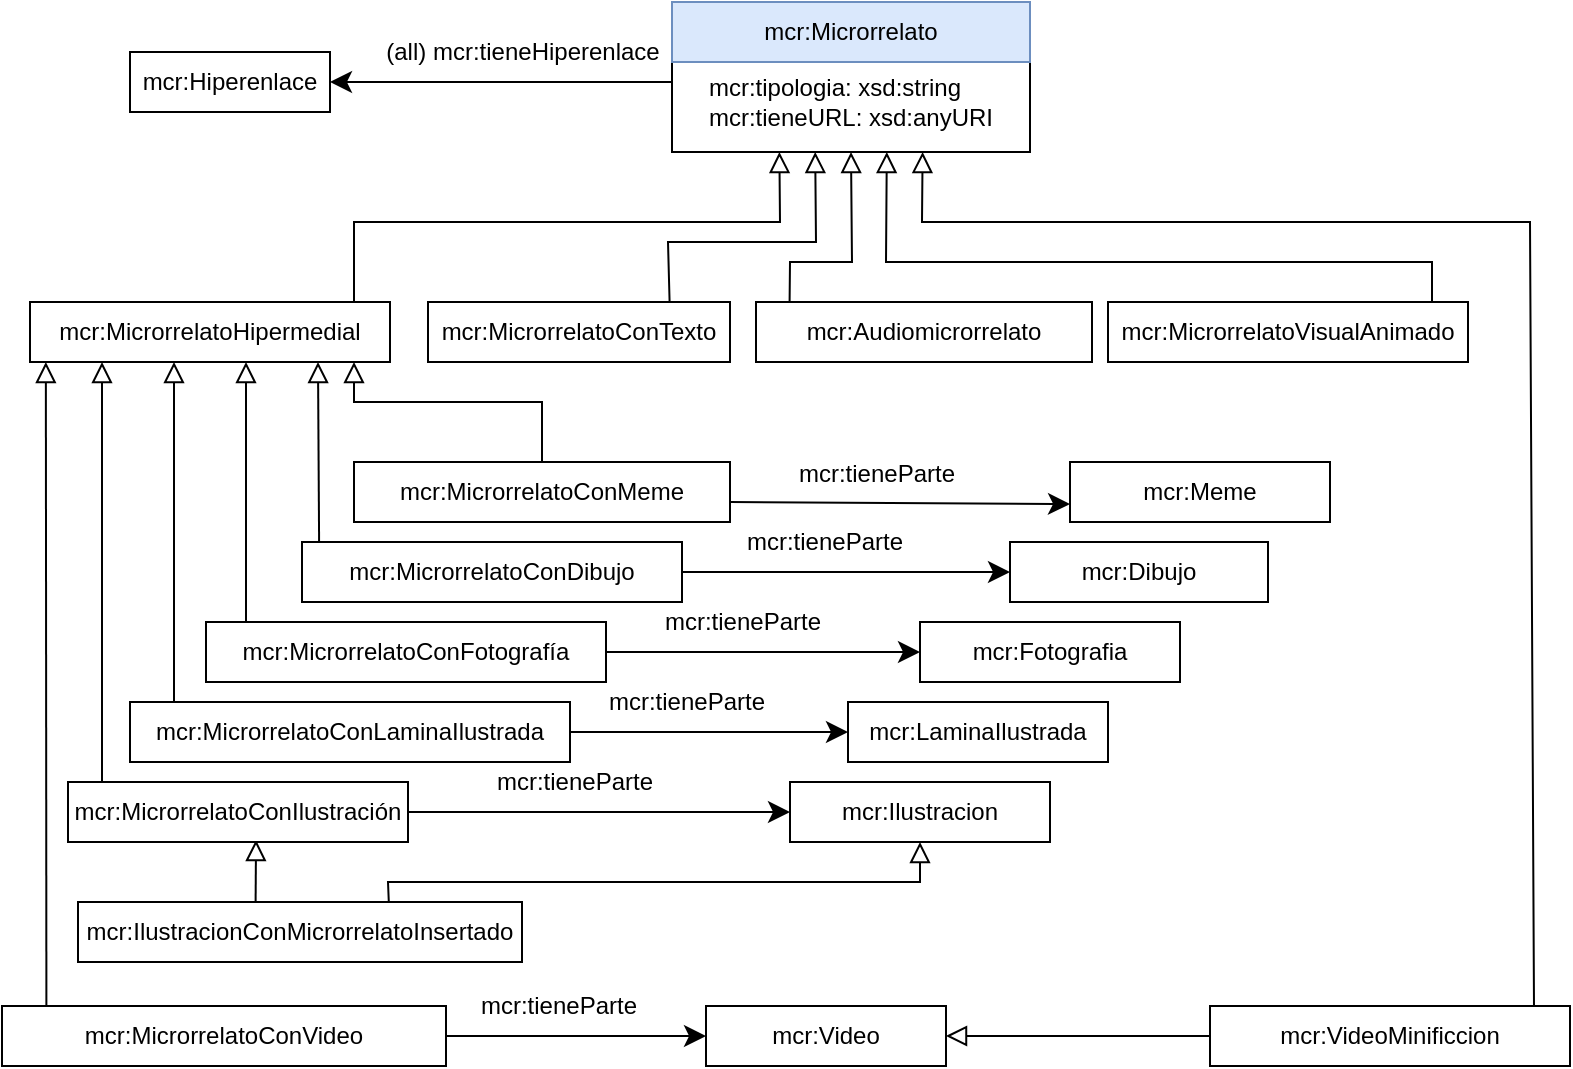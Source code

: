 <mxfile version="14.2.9" type="device"><diagram id="hYMJHa4g3Ncpx39WXmlK" name="Page-1"><mxGraphModel dx="868" dy="454" grid="1" gridSize="10" guides="1" tooltips="1" connect="1" arrows="1" fold="1" page="1" pageScale="1" pageWidth="827" pageHeight="1169" math="0" shadow="0"><root><mxCell id="0"/><mxCell id="1" parent="0"/><mxCell id="dOOsDLRipQ1w4wj1MJgH-1" value="mcr:MicrorrelatoHipermedial" style="rounded=0;whiteSpace=wrap;html=1;snapToPoint=1;points=[[0.1,0],[0.2,0],[0.3,0],[0.4,0],[0.5,0],[0.6,0],[0.7,0],[0.8,0],[0.9,0],[0,0.1],[0,0.3],[0,0.5],[0,0.7],[0,0.9],[0.1,1],[0.2,1],[0.3,1],[0.4,1],[0.5,1],[0.6,1],[0.7,1],[0.8,1],[0.9,1],[1,0.1],[1,0.3],[1,0.5],[1,0.7],[1,0.9]];" vertex="1" parent="1"><mxGeometry x="30" y="520" width="180" height="30" as="geometry"/></mxCell><mxCell id="dOOsDLRipQ1w4wj1MJgH-2" value="mcr:MicrorrelatoConTexto" style="rounded=0;whiteSpace=wrap;html=1;snapToPoint=1;points=[[0.1,0],[0.2,0],[0.3,0],[0.4,0],[0.5,0],[0.6,0],[0.7,0],[0.8,0],[0.9,0],[0,0.1],[0,0.3],[0,0.5],[0,0.7],[0,0.9],[0.1,1],[0.2,1],[0.3,1],[0.4,1],[0.5,1],[0.6,1],[0.7,1],[0.8,1],[0.9,1],[1,0.1],[1,0.3],[1,0.5],[1,0.7],[1,0.9]];" vertex="1" parent="1"><mxGeometry x="229" y="520" width="151" height="30" as="geometry"/></mxCell><mxCell id="dOOsDLRipQ1w4wj1MJgH-3" value="&lt;div align=&quot;left&quot;&gt;mcr:tipologia: xsd:string&lt;/div&gt;&lt;div&gt;mcr:tieneURL: xsd:anyURI&lt;br&gt;&lt;/div&gt;" style="rounded=0;whiteSpace=wrap;html=1;snapToPoint=1;points=[[0.1,0],[0.2,0],[0.3,0],[0.4,0],[0.5,0],[0.6,0],[0.7,0],[0.8,0],[0.9,0],[0,0.1],[0,0.3],[0,0.5],[0,0.7],[0,0.9],[0.1,1],[0.2,1],[0.3,1],[0.4,1],[0.5,1],[0.6,1],[0.7,1],[0.8,1],[0.9,1],[1,0.1],[1,0.3],[1,0.5],[1,0.7],[1,0.9]];" vertex="1" parent="1"><mxGeometry x="351" y="395" width="179" height="50" as="geometry"/></mxCell><mxCell id="dOOsDLRipQ1w4wj1MJgH-4" value="mcr:Microrrelato" style="rounded=0;whiteSpace=wrap;html=1;snapToPoint=1;points=[[0.1,0],[0.2,0],[0.3,0],[0.4,0],[0.5,0],[0.6,0],[0.7,0],[0.8,0],[0.9,0],[0,0.1],[0,0.3],[0,0.5],[0,0.7],[0,0.9],[0.1,1],[0.2,1],[0.3,1],[0.4,1],[0.5,1],[0.6,1],[0.7,1],[0.8,1],[0.9,1],[1,0.1],[1,0.3],[1,0.5],[1,0.7],[1,0.9]];fillColor=#dae8fc;strokeColor=#6c8ebf;" vertex="1" parent="1"><mxGeometry x="351" y="370.0" width="179" height="30" as="geometry"/></mxCell><mxCell id="dOOsDLRipQ1w4wj1MJgH-5" value="mcr:MicrorrelatoVisualAnimado" style="rounded=0;whiteSpace=wrap;html=1;snapToPoint=1;points=[[0.1,0],[0.2,0],[0.3,0],[0.4,0],[0.5,0],[0.6,0],[0.7,0],[0.8,0],[0.9,0],[0,0.1],[0,0.3],[0,0.5],[0,0.7],[0,0.9],[0.1,1],[0.2,1],[0.3,1],[0.4,1],[0.5,1],[0.6,1],[0.7,1],[0.8,1],[0.9,1],[1,0.1],[1,0.3],[1,0.5],[1,0.7],[1,0.9]];" vertex="1" parent="1"><mxGeometry x="569" y="520" width="180" height="30" as="geometry"/></mxCell><mxCell id="dOOsDLRipQ1w4wj1MJgH-6" value="mcr:VideoMinificcion" style="rounded=0;whiteSpace=wrap;html=1;snapToPoint=1;points=[[0.1,0],[0.2,0],[0.3,0],[0.4,0],[0.5,0],[0.6,0],[0.7,0],[0.8,0],[0.9,0],[0,0.1],[0,0.3],[0,0.5],[0,0.7],[0,0.9],[0.1,1],[0.2,1],[0.3,1],[0.4,1],[0.5,1],[0.6,1],[0.7,1],[0.8,1],[0.9,1],[1,0.1],[1,0.3],[1,0.5],[1,0.7],[1,0.9]];" vertex="1" parent="1"><mxGeometry x="620" y="872" width="180" height="30" as="geometry"/></mxCell><mxCell id="dOOsDLRipQ1w4wj1MJgH-7" value="" style="endArrow=block;html=1;fontColor=#000099;endFill=0;entryX=0.5;entryY=1;entryDx=0;entryDy=0;endSize=8;arcSize=0;exitX=0.1;exitY=0;exitDx=0;exitDy=0;" edge="1" parent="1" source="dOOsDLRipQ1w4wj1MJgH-11" target="dOOsDLRipQ1w4wj1MJgH-3"><mxGeometry width="50" height="50" relative="1" as="geometry"><mxPoint x="503" y="519" as="sourcePoint"/><mxPoint x="650.99" y="410" as="targetPoint"/><Array as="points"><mxPoint x="410" y="500"/><mxPoint x="441" y="500"/></Array></mxGeometry></mxCell><mxCell id="dOOsDLRipQ1w4wj1MJgH-8" value="" style="endArrow=block;html=1;fontColor=#000099;exitX=0.8;exitY=0;exitDx=0;exitDy=0;endFill=0;endSize=8;arcSize=0;entryX=0.4;entryY=1;entryDx=0;entryDy=0;" edge="1" parent="1" source="dOOsDLRipQ1w4wj1MJgH-2" target="dOOsDLRipQ1w4wj1MJgH-3"><mxGeometry width="50" height="50" relative="1" as="geometry"><mxPoint x="703" y="520" as="sourcePoint"/><mxPoint x="797" y="490" as="targetPoint"/><Array as="points"><mxPoint x="349" y="490"/><mxPoint x="423" y="490"/></Array></mxGeometry></mxCell><mxCell id="dOOsDLRipQ1w4wj1MJgH-9" value="" style="endArrow=block;html=1;fontColor=#000099;endFill=0;entryX=0.7;entryY=1;entryDx=0;entryDy=0;endSize=8;arcSize=0;exitX=0.9;exitY=0;exitDx=0;exitDy=0;" edge="1" parent="1" source="dOOsDLRipQ1w4wj1MJgH-6" target="dOOsDLRipQ1w4wj1MJgH-3"><mxGeometry width="50" height="50" relative="1" as="geometry"><mxPoint x="729" y="901" as="sourcePoint"/><mxPoint x="850.4" y="490.0" as="targetPoint"/><Array as="points"><mxPoint x="780" y="480"/><mxPoint x="476" y="480"/></Array></mxGeometry></mxCell><mxCell id="dOOsDLRipQ1w4wj1MJgH-10" value="" style="endArrow=block;html=1;fontColor=#000099;endFill=0;entryX=0.3;entryY=1;entryDx=0;entryDy=0;endSize=8;arcSize=0;exitX=0.9;exitY=0;exitDx=0;exitDy=0;" edge="1" parent="1" source="dOOsDLRipQ1w4wj1MJgH-1" target="dOOsDLRipQ1w4wj1MJgH-3"><mxGeometry width="50" height="50" relative="1" as="geometry"><mxPoint x="555" y="530" as="sourcePoint"/><mxPoint x="832.5" y="490.0" as="targetPoint"/><Array as="points"><mxPoint x="192" y="480"/><mxPoint x="405" y="480"/></Array></mxGeometry></mxCell><mxCell id="dOOsDLRipQ1w4wj1MJgH-11" value="mcr:Audiomicrorrelato" style="rounded=0;whiteSpace=wrap;html=1;snapToPoint=1;points=[[0.1,0],[0.2,0],[0.3,0],[0.4,0],[0.5,0],[0.6,0],[0.7,0],[0.8,0],[0.9,0],[0,0.1],[0,0.3],[0,0.5],[0,0.7],[0,0.9],[0.1,1],[0.2,1],[0.3,1],[0.4,1],[0.5,1],[0.6,1],[0.7,1],[0.8,1],[0.9,1],[1,0.1],[1,0.3],[1,0.5],[1,0.7],[1,0.9]];" vertex="1" parent="1"><mxGeometry x="393" y="520" width="168" height="30" as="geometry"/></mxCell><mxCell id="dOOsDLRipQ1w4wj1MJgH-12" value="" style="endArrow=block;html=1;fontColor=#000099;endFill=0;entryX=0.6;entryY=1;entryDx=0;entryDy=0;endSize=8;arcSize=0;exitX=0.9;exitY=0;exitDx=0;exitDy=0;" edge="1" parent="1" source="dOOsDLRipQ1w4wj1MJgH-5" target="dOOsDLRipQ1w4wj1MJgH-3"><mxGeometry width="50" height="50" relative="1" as="geometry"><mxPoint x="683" y="590" as="sourcePoint"/><mxPoint x="623" y="470" as="targetPoint"/><Array as="points"><mxPoint x="731" y="500"/><mxPoint x="458" y="500"/></Array></mxGeometry></mxCell><mxCell id="dOOsDLRipQ1w4wj1MJgH-13" value="mcr:IlustracionConMicrorrelatoInsertado" style="rounded=0;whiteSpace=wrap;html=1;snapToPoint=1;points=[[0.1,0],[0.2,0],[0.3,0],[0.4,0],[0.5,0],[0.6,0],[0.7,0],[0.8,0],[0.9,0],[0,0.1],[0,0.3],[0,0.5],[0,0.7],[0,0.9],[0.1,1],[0.2,1],[0.3,1],[0.4,1],[0.5,1],[0.6,1],[0.7,1],[0.8,1],[0.9,1],[1,0.1],[1,0.3],[1,0.5],[1,0.7],[1,0.9]];" vertex="1" parent="1"><mxGeometry x="54" y="820" width="222" height="30" as="geometry"/></mxCell><mxCell id="dOOsDLRipQ1w4wj1MJgH-14" value="" style="endArrow=block;html=1;fontColor=#000099;endFill=0;endSize=8;arcSize=0;exitX=0.4;exitY=0;exitDx=0;exitDy=0;entryX=0.553;entryY=0.967;entryDx=0;entryDy=0;entryPerimeter=0;" edge="1" parent="1" source="dOOsDLRipQ1w4wj1MJgH-13" target="dOOsDLRipQ1w4wj1MJgH-20"><mxGeometry width="50" height="50" relative="1" as="geometry"><mxPoint x="395" y="780" as="sourcePoint"/><mxPoint x="395" y="760" as="targetPoint"/><Array as="points"/></mxGeometry></mxCell><mxCell id="dOOsDLRipQ1w4wj1MJgH-15" value="mcr:Hiperenlace" style="rounded=0;whiteSpace=wrap;html=1;snapToPoint=1;points=[[0.1,0],[0.2,0],[0.3,0],[0.4,0],[0.5,0],[0.6,0],[0.7,0],[0.8,0],[0.9,0],[0,0.1],[0,0.3],[0,0.5],[0,0.7],[0,0.9],[0.1,1],[0.2,1],[0.3,1],[0.4,1],[0.5,1],[0.6,1],[0.7,1],[0.8,1],[0.9,1],[1,0.1],[1,0.3],[1,0.5],[1,0.7],[1,0.9]];" vertex="1" parent="1"><mxGeometry x="80" y="395" width="100" height="30" as="geometry"/></mxCell><mxCell id="dOOsDLRipQ1w4wj1MJgH-16" value="mcr:Video" style="rounded=0;whiteSpace=wrap;html=1;snapToPoint=1;points=[[0.1,0],[0.2,0],[0.3,0],[0.4,0],[0.5,0],[0.6,0],[0.7,0],[0.8,0],[0.9,0],[0,0.1],[0,0.3],[0,0.5],[0,0.7],[0,0.9],[0.1,1],[0.2,1],[0.3,1],[0.4,1],[0.5,1],[0.6,1],[0.7,1],[0.8,1],[0.9,1],[1,0.1],[1,0.3],[1,0.5],[1,0.7],[1,0.9]];" vertex="1" parent="1"><mxGeometry x="368" y="872.0" width="120" height="30" as="geometry"/></mxCell><mxCell id="dOOsDLRipQ1w4wj1MJgH-17" value="" style="endArrow=block;html=1;fontColor=#000099;endFill=0;endSize=8;arcSize=0;entryX=1;entryY=0.5;entryDx=0;entryDy=0;exitX=0;exitY=0.5;exitDx=0;exitDy=0;" edge="1" parent="1" source="dOOsDLRipQ1w4wj1MJgH-6" target="dOOsDLRipQ1w4wj1MJgH-16"><mxGeometry width="50" height="50" relative="1" as="geometry"><mxPoint x="913.25" y="612.5" as="sourcePoint"/><mxPoint x="913.5" y="640.5" as="targetPoint"/><Array as="points"/></mxGeometry></mxCell><mxCell id="dOOsDLRipQ1w4wj1MJgH-18" value="mcr:Dibujo" style="rounded=0;whiteSpace=wrap;html=1;snapToPoint=1;points=[[0.1,0],[0.2,0],[0.3,0],[0.4,0],[0.5,0],[0.6,0],[0.7,0],[0.8,0],[0.9,0],[0,0.1],[0,0.3],[0,0.5],[0,0.7],[0,0.9],[0.1,1],[0.2,1],[0.3,1],[0.4,1],[0.5,1],[0.6,1],[0.7,1],[0.8,1],[0.9,1],[1,0.1],[1,0.3],[1,0.5],[1,0.7],[1,0.9]];" vertex="1" parent="1"><mxGeometry x="520" y="640" width="129" height="30" as="geometry"/></mxCell><mxCell id="dOOsDLRipQ1w4wj1MJgH-19" value="mcr:MicrorrelatoConFotografía" style="rounded=0;whiteSpace=wrap;html=1;snapToPoint=1;points=[[0.1,0],[0.2,0],[0.3,0],[0.4,0],[0.5,0],[0.6,0],[0.7,0],[0.8,0],[0.9,0],[0,0.1],[0,0.3],[0,0.5],[0,0.7],[0,0.9],[0.1,1],[0.2,1],[0.3,1],[0.4,1],[0.5,1],[0.6,1],[0.7,1],[0.8,1],[0.9,1],[1,0.1],[1,0.3],[1,0.5],[1,0.7],[1,0.9]];" vertex="1" parent="1"><mxGeometry x="118" y="680" width="200" height="30" as="geometry"/></mxCell><mxCell id="dOOsDLRipQ1w4wj1MJgH-20" value="mcr:MicrorrelatoConIlustración" style="rounded=0;whiteSpace=wrap;html=1;snapToPoint=1;points=[[0.1,0],[0.2,0],[0.3,0],[0.4,0],[0.5,0],[0.6,0],[0.7,0],[0.8,0],[0.9,0],[0,0.1],[0,0.3],[0,0.5],[0,0.7],[0,0.9],[0.1,1],[0.2,1],[0.3,1],[0.4,1],[0.5,1],[0.6,1],[0.7,1],[0.8,1],[0.9,1],[1,0.1],[1,0.3],[1,0.5],[1,0.7],[1,0.9]];" vertex="1" parent="1"><mxGeometry x="49" y="760" width="170" height="30" as="geometry"/></mxCell><mxCell id="dOOsDLRipQ1w4wj1MJgH-21" value="mcr:MicrorrelatoConDibujo" style="rounded=0;whiteSpace=wrap;html=1;snapToPoint=1;points=[[0.1,0],[0.2,0],[0.3,0],[0.4,0],[0.5,0],[0.6,0],[0.7,0],[0.8,0],[0.9,0],[0,0.1],[0,0.3],[0,0.5],[0,0.7],[0,0.9],[0.1,1],[0.2,1],[0.3,1],[0.4,1],[0.5,1],[0.6,1],[0.7,1],[0.8,1],[0.9,1],[1,0.1],[1,0.3],[1,0.5],[1,0.7],[1,0.9]];" vertex="1" parent="1"><mxGeometry x="166" y="640" width="190" height="30" as="geometry"/></mxCell><mxCell id="dOOsDLRipQ1w4wj1MJgH-22" value="mcr:MicrorrelatoConVideo" style="rounded=0;whiteSpace=wrap;html=1;snapToPoint=1;points=[[0.1,0],[0.2,0],[0.3,0],[0.4,0],[0.5,0],[0.6,0],[0.7,0],[0.8,0],[0.9,0],[0,0.1],[0,0.3],[0,0.5],[0,0.7],[0,0.9],[0.1,1],[0.2,1],[0.3,1],[0.4,1],[0.5,1],[0.6,1],[0.7,1],[0.8,1],[0.9,1],[1,0.1],[1,0.3],[1,0.5],[1,0.7],[1,0.9]];" vertex="1" parent="1"><mxGeometry x="16" y="872" width="222" height="30" as="geometry"/></mxCell><mxCell id="dOOsDLRipQ1w4wj1MJgH-23" value="" style="endArrow=classic;html=1;exitX=1;exitY=0.5;exitDx=0;exitDy=0;endSize=8;entryX=0;entryY=0.5;entryDx=0;entryDy=0;arcSize=0;" edge="1" parent="1" source="dOOsDLRipQ1w4wj1MJgH-22" target="dOOsDLRipQ1w4wj1MJgH-16"><mxGeometry width="50" height="50" relative="1" as="geometry"><mxPoint x="364.5" y="1022.5" as="sourcePoint"/><mxPoint x="424.98" y="1067.51" as="targetPoint"/><Array as="points"><mxPoint x="248" y="887"/></Array></mxGeometry></mxCell><mxCell id="dOOsDLRipQ1w4wj1MJgH-24" value="mcr:tieneParte" style="text;html=1;align=center;verticalAlign=middle;resizable=0;points=[];labelBackgroundColor=#ffffff;" vertex="1" connectable="0" parent="dOOsDLRipQ1w4wj1MJgH-23"><mxGeometry x="-0.127" relative="1" as="geometry"><mxPoint x="-1" y="-15" as="offset"/></mxGeometry></mxCell><mxCell id="dOOsDLRipQ1w4wj1MJgH-25" value="mcr:Ilustracion" style="rounded=0;whiteSpace=wrap;html=1;snapToPoint=1;points=[[0.1,0],[0.2,0],[0.3,0],[0.4,0],[0.5,0],[0.6,0],[0.7,0],[0.8,0],[0.9,0],[0,0.1],[0,0.3],[0,0.5],[0,0.7],[0,0.9],[0.1,1],[0.2,1],[0.3,1],[0.4,1],[0.5,1],[0.6,1],[0.7,1],[0.8,1],[0.9,1],[1,0.1],[1,0.3],[1,0.5],[1,0.7],[1,0.9]];" vertex="1" parent="1"><mxGeometry x="410" y="760" width="130" height="30" as="geometry"/></mxCell><mxCell id="dOOsDLRipQ1w4wj1MJgH-27" value="mcr:Fotografia" style="rounded=0;whiteSpace=wrap;html=1;snapToPoint=1;points=[[0.1,0],[0.2,0],[0.3,0],[0.4,0],[0.5,0],[0.6,0],[0.7,0],[0.8,0],[0.9,0],[0,0.1],[0,0.3],[0,0.5],[0,0.7],[0,0.9],[0.1,1],[0.2,1],[0.3,1],[0.4,1],[0.5,1],[0.6,1],[0.7,1],[0.8,1],[0.9,1],[1,0.1],[1,0.3],[1,0.5],[1,0.7],[1,0.9]];" vertex="1" parent="1"><mxGeometry x="475" y="680" width="130" height="30" as="geometry"/></mxCell><mxCell id="dOOsDLRipQ1w4wj1MJgH-28" value="mcr:LaminaIlustrada" style="rounded=0;whiteSpace=wrap;html=1;snapToPoint=1;points=[[0.1,0],[0.2,0],[0.3,0],[0.4,0],[0.5,0],[0.6,0],[0.7,0],[0.8,0],[0.9,0],[0,0.1],[0,0.3],[0,0.5],[0,0.7],[0,0.9],[0.1,1],[0.2,1],[0.3,1],[0.4,1],[0.5,1],[0.6,1],[0.7,1],[0.8,1],[0.9,1],[1,0.1],[1,0.3],[1,0.5],[1,0.7],[1,0.9]];" vertex="1" parent="1"><mxGeometry x="439" y="720" width="130" height="30" as="geometry"/></mxCell><mxCell id="dOOsDLRipQ1w4wj1MJgH-29" value="mcr:Meme" style="rounded=0;whiteSpace=wrap;html=1;snapToPoint=1;points=[[0.1,0],[0.2,0],[0.3,0],[0.4,0],[0.5,0],[0.6,0],[0.7,0],[0.8,0],[0.9,0],[0,0.1],[0,0.3],[0,0.5],[0,0.7],[0,0.9],[0.1,1],[0.2,1],[0.3,1],[0.4,1],[0.5,1],[0.6,1],[0.7,1],[0.8,1],[0.9,1],[1,0.1],[1,0.3],[1,0.5],[1,0.7],[1,0.9]];" vertex="1" parent="1"><mxGeometry x="550" y="600" width="130" height="30" as="geometry"/></mxCell><mxCell id="dOOsDLRipQ1w4wj1MJgH-34" value="mcr:MicrorrelatoConMeme" style="rounded=0;whiteSpace=wrap;html=1;snapToPoint=1;points=[[0.1,0],[0.2,0],[0.3,0],[0.4,0],[0.5,0],[0.6,0],[0.7,0],[0.8,0],[0.9,0],[0,0.1],[0,0.3],[0,0.5],[0,0.7],[0,0.9],[0.1,1],[0.2,1],[0.3,1],[0.4,1],[0.5,1],[0.6,1],[0.7,1],[0.8,1],[0.9,1],[1,0.1],[1,0.3],[1,0.5],[1,0.7],[1,0.9]];" vertex="1" parent="1"><mxGeometry x="192" y="600" width="188" height="30" as="geometry"/></mxCell><mxCell id="dOOsDLRipQ1w4wj1MJgH-38" value="" style="endArrow=classic;html=1;exitX=0;exitY=0.3;exitDx=0;exitDy=0;endSize=8;entryX=1;entryY=0.5;entryDx=0;entryDy=0;arcSize=0;" edge="1" parent="1" source="dOOsDLRipQ1w4wj1MJgH-3" target="dOOsDLRipQ1w4wj1MJgH-15"><mxGeometry width="50" height="50" relative="1" as="geometry"><mxPoint x="251" y="842" as="sourcePoint"/><mxPoint x="381" y="842.0" as="targetPoint"/><Array as="points"><mxPoint x="304" y="410"/></Array></mxGeometry></mxCell><mxCell id="dOOsDLRipQ1w4wj1MJgH-39" value="(all) mcr:tieneHiperenlace" style="text;html=1;align=center;verticalAlign=middle;resizable=0;points=[];labelBackgroundColor=#ffffff;" vertex="1" connectable="0" parent="dOOsDLRipQ1w4wj1MJgH-38"><mxGeometry x="-0.127" relative="1" as="geometry"><mxPoint x="-1" y="-15" as="offset"/></mxGeometry></mxCell><mxCell id="dOOsDLRipQ1w4wj1MJgH-40" value="" style="endArrow=classic;html=1;exitX=1;exitY=0.667;exitDx=0;exitDy=0;endSize=8;entryX=0;entryY=0.7;entryDx=0;entryDy=0;arcSize=0;exitPerimeter=0;" edge="1" parent="1" source="dOOsDLRipQ1w4wj1MJgH-34" target="dOOsDLRipQ1w4wj1MJgH-29"><mxGeometry width="50" height="50" relative="1" as="geometry"><mxPoint x="327" y="847" as="sourcePoint"/><mxPoint x="457" y="847.0" as="targetPoint"/><Array as="points"/></mxGeometry></mxCell><mxCell id="dOOsDLRipQ1w4wj1MJgH-41" value="mcr:tieneParte" style="text;html=1;align=center;verticalAlign=middle;resizable=0;points=[];labelBackgroundColor=#ffffff;" vertex="1" connectable="0" parent="dOOsDLRipQ1w4wj1MJgH-40"><mxGeometry x="-0.127" relative="1" as="geometry"><mxPoint x="-1" y="-15" as="offset"/></mxGeometry></mxCell><mxCell id="dOOsDLRipQ1w4wj1MJgH-42" value="" style="endArrow=classic;html=1;exitX=1;exitY=0.5;exitDx=0;exitDy=0;endSize=8;entryX=0;entryY=0.5;entryDx=0;entryDy=0;arcSize=0;" edge="1" parent="1" source="dOOsDLRipQ1w4wj1MJgH-21" target="dOOsDLRipQ1w4wj1MJgH-18"><mxGeometry width="50" height="50" relative="1" as="geometry"><mxPoint x="385" y="630.01" as="sourcePoint"/><mxPoint x="521" y="631" as="targetPoint"/><Array as="points"/></mxGeometry></mxCell><mxCell id="dOOsDLRipQ1w4wj1MJgH-43" value="mcr:tieneParte" style="text;html=1;align=center;verticalAlign=middle;resizable=0;points=[];labelBackgroundColor=#ffffff;" vertex="1" connectable="0" parent="dOOsDLRipQ1w4wj1MJgH-42"><mxGeometry x="-0.127" relative="1" as="geometry"><mxPoint x="-1" y="-15" as="offset"/></mxGeometry></mxCell><mxCell id="dOOsDLRipQ1w4wj1MJgH-44" value="" style="endArrow=classic;html=1;exitX=1;exitY=0.5;exitDx=0;exitDy=0;endSize=8;arcSize=0;" edge="1" parent="1" source="dOOsDLRipQ1w4wj1MJgH-19" target="dOOsDLRipQ1w4wj1MJgH-27"><mxGeometry width="50" height="50" relative="1" as="geometry"><mxPoint x="352" y="665" as="sourcePoint"/><mxPoint x="486" y="665" as="targetPoint"/><Array as="points"/></mxGeometry></mxCell><mxCell id="dOOsDLRipQ1w4wj1MJgH-45" value="mcr:tieneParte" style="text;html=1;align=center;verticalAlign=middle;resizable=0;points=[];labelBackgroundColor=#ffffff;" vertex="1" connectable="0" parent="dOOsDLRipQ1w4wj1MJgH-44"><mxGeometry x="-0.127" relative="1" as="geometry"><mxPoint x="-1" y="-15" as="offset"/></mxGeometry></mxCell><mxCell id="dOOsDLRipQ1w4wj1MJgH-46" value="" style="endArrow=classic;html=1;exitX=1;exitY=0.5;exitDx=0;exitDy=0;endSize=8;arcSize=0;entryX=0;entryY=0.5;entryDx=0;entryDy=0;" edge="1" parent="1" source="dOOsDLRipQ1w4wj1MJgH-20" target="dOOsDLRipQ1w4wj1MJgH-25"><mxGeometry width="50" height="50" relative="1" as="geometry"><mxPoint x="282" y="755" as="sourcePoint"/><mxPoint x="415" y="755" as="targetPoint"/><Array as="points"/></mxGeometry></mxCell><mxCell id="dOOsDLRipQ1w4wj1MJgH-47" value="mcr:tieneParte" style="text;html=1;align=center;verticalAlign=middle;resizable=0;points=[];labelBackgroundColor=#ffffff;" vertex="1" connectable="0" parent="dOOsDLRipQ1w4wj1MJgH-46"><mxGeometry x="-0.127" relative="1" as="geometry"><mxPoint x="-1" y="-15" as="offset"/></mxGeometry></mxCell><mxCell id="dOOsDLRipQ1w4wj1MJgH-48" value="mcr:MicrorrelatoConLaminaIlustrada" style="rounded=0;whiteSpace=wrap;html=1;snapToPoint=1;points=[[0.1,0],[0.2,0],[0.3,0],[0.4,0],[0.5,0],[0.6,0],[0.7,0],[0.8,0],[0.9,0],[0,0.1],[0,0.3],[0,0.5],[0,0.7],[0,0.9],[0.1,1],[0.2,1],[0.3,1],[0.4,1],[0.5,1],[0.6,1],[0.7,1],[0.8,1],[0.9,1],[1,0.1],[1,0.3],[1,0.5],[1,0.7],[1,0.9]];" vertex="1" parent="1"><mxGeometry x="80" y="720" width="220" height="30" as="geometry"/></mxCell><mxCell id="dOOsDLRipQ1w4wj1MJgH-49" value="" style="endArrow=classic;html=1;exitX=1;exitY=0.5;exitDx=0;exitDy=0;endSize=8;arcSize=0;entryX=0;entryY=0.5;entryDx=0;entryDy=0;" edge="1" parent="1" source="dOOsDLRipQ1w4wj1MJgH-48" target="dOOsDLRipQ1w4wj1MJgH-28"><mxGeometry width="50" height="50" relative="1" as="geometry"><mxPoint x="312" y="705" as="sourcePoint"/><mxPoint x="435" y="735" as="targetPoint"/><Array as="points"/></mxGeometry></mxCell><mxCell id="dOOsDLRipQ1w4wj1MJgH-50" value="mcr:tieneParte" style="text;html=1;align=center;verticalAlign=middle;resizable=0;points=[];labelBackgroundColor=#ffffff;" vertex="1" connectable="0" parent="dOOsDLRipQ1w4wj1MJgH-49"><mxGeometry x="-0.127" relative="1" as="geometry"><mxPoint x="-3" y="-15" as="offset"/></mxGeometry></mxCell><mxCell id="dOOsDLRipQ1w4wj1MJgH-53" value="" style="endArrow=block;html=1;fontColor=#000099;endFill=0;entryX=0.9;entryY=1;entryDx=0;entryDy=0;endSize=8;arcSize=0;exitX=0.5;exitY=0;exitDx=0;exitDy=0;" edge="1" parent="1" source="dOOsDLRipQ1w4wj1MJgH-34" target="dOOsDLRipQ1w4wj1MJgH-1"><mxGeometry width="50" height="50" relative="1" as="geometry"><mxPoint x="238" y="500" as="sourcePoint"/><mxPoint x="490.7" y="400" as="targetPoint"/><Array as="points"><mxPoint x="286" y="570"/><mxPoint x="192" y="570"/></Array></mxGeometry></mxCell><mxCell id="dOOsDLRipQ1w4wj1MJgH-55" value="" style="endArrow=block;html=1;fontColor=#000099;endFill=0;entryX=0.8;entryY=1;entryDx=0;entryDy=0;endSize=8;arcSize=0;exitX=0.045;exitY=0;exitDx=0;exitDy=0;exitPerimeter=0;" edge="1" parent="1" source="dOOsDLRipQ1w4wj1MJgH-21" target="dOOsDLRipQ1w4wj1MJgH-1"><mxGeometry width="50" height="50" relative="1" as="geometry"><mxPoint x="110.952" y="450" as="sourcePoint"/><mxPoint x="462.955" y="400" as="targetPoint"/></mxGeometry></mxCell><mxCell id="dOOsDLRipQ1w4wj1MJgH-56" value="" style="endArrow=block;html=1;fontColor=#000099;endFill=0;entryX=0.6;entryY=1;entryDx=0;entryDy=0;endSize=8;arcSize=0;exitX=0.1;exitY=0;exitDx=0;exitDy=0;" edge="1" parent="1" source="dOOsDLRipQ1w4wj1MJgH-19" target="dOOsDLRipQ1w4wj1MJgH-1"><mxGeometry width="50" height="50" relative="1" as="geometry"><mxPoint x="192.2" y="650" as="sourcePoint"/><mxPoint x="166" y="560" as="targetPoint"/></mxGeometry></mxCell><mxCell id="dOOsDLRipQ1w4wj1MJgH-57" value="" style="endArrow=block;html=1;fontColor=#000099;endFill=0;entryX=0.4;entryY=1;entryDx=0;entryDy=0;endSize=8;arcSize=0;exitX=0.1;exitY=0;exitDx=0;exitDy=0;" edge="1" parent="1" source="dOOsDLRipQ1w4wj1MJgH-48" target="dOOsDLRipQ1w4wj1MJgH-1"><mxGeometry width="50" height="50" relative="1" as="geometry"><mxPoint x="202.2" y="660" as="sourcePoint"/><mxPoint x="176" y="570" as="targetPoint"/></mxGeometry></mxCell><mxCell id="dOOsDLRipQ1w4wj1MJgH-58" value="" style="endArrow=block;html=1;fontColor=#000099;endFill=0;entryX=0.2;entryY=1;entryDx=0;entryDy=0;endSize=8;arcSize=0;exitX=0.1;exitY=0;exitDx=0;exitDy=0;" edge="1" parent="1" source="dOOsDLRipQ1w4wj1MJgH-20" target="dOOsDLRipQ1w4wj1MJgH-1"><mxGeometry width="50" height="50" relative="1" as="geometry"><mxPoint x="212.2" y="670" as="sourcePoint"/><mxPoint x="186" y="580" as="targetPoint"/></mxGeometry></mxCell><mxCell id="dOOsDLRipQ1w4wj1MJgH-59" value="" style="endArrow=block;html=1;fontColor=#000099;endFill=0;entryX=0.044;entryY=1;entryDx=0;entryDy=0;endSize=8;arcSize=0;exitX=0.1;exitY=0;exitDx=0;exitDy=0;entryPerimeter=0;" edge="1" parent="1" source="dOOsDLRipQ1w4wj1MJgH-22" target="dOOsDLRipQ1w4wj1MJgH-1"><mxGeometry width="50" height="50" relative="1" as="geometry"><mxPoint x="222.2" y="680" as="sourcePoint"/><mxPoint x="196" y="590" as="targetPoint"/></mxGeometry></mxCell><mxCell id="dOOsDLRipQ1w4wj1MJgH-60" value="" style="endArrow=block;html=1;fontColor=#000099;endFill=0;endSize=8;arcSize=0;exitX=0.7;exitY=0;exitDx=0;exitDy=0;entryX=0.5;entryY=1;entryDx=0;entryDy=0;" edge="1" parent="1" source="dOOsDLRipQ1w4wj1MJgH-13" target="dOOsDLRipQ1w4wj1MJgH-25"><mxGeometry width="50" height="50" relative="1" as="geometry"><mxPoint x="152.8" y="830" as="sourcePoint"/><mxPoint x="153.01" y="799.01" as="targetPoint"/><Array as="points"><mxPoint x="209" y="810"/><mxPoint x="475" y="810"/></Array></mxGeometry></mxCell></root></mxGraphModel></diagram></mxfile>